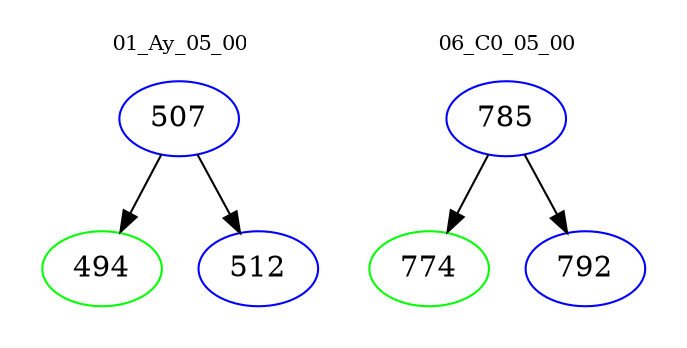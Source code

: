 digraph{
subgraph cluster_0 {
color = white
label = "01_Ay_05_00";
fontsize=10;
T0_507 [label="507", color="blue"]
T0_507 -> T0_494 [color="black"]
T0_494 [label="494", color="green"]
T0_507 -> T0_512 [color="black"]
T0_512 [label="512", color="blue"]
}
subgraph cluster_1 {
color = white
label = "06_C0_05_00";
fontsize=10;
T1_785 [label="785", color="blue"]
T1_785 -> T1_774 [color="black"]
T1_774 [label="774", color="green"]
T1_785 -> T1_792 [color="black"]
T1_792 [label="792", color="blue"]
}
}
